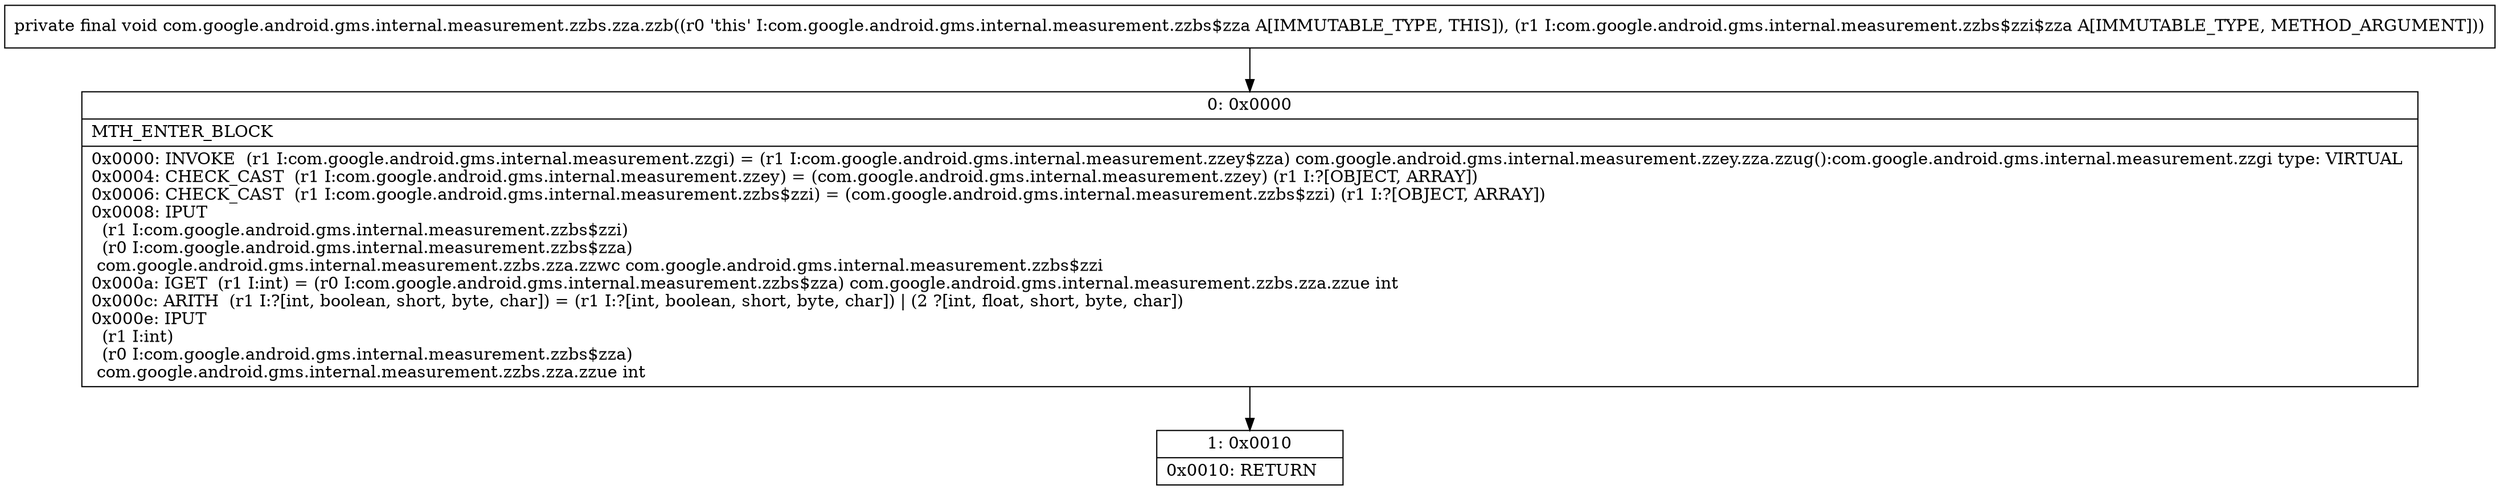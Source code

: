 digraph "CFG forcom.google.android.gms.internal.measurement.zzbs.zza.zzb(Lcom\/google\/android\/gms\/internal\/measurement\/zzbs$zzi$zza;)V" {
Node_0 [shape=record,label="{0\:\ 0x0000|MTH_ENTER_BLOCK\l|0x0000: INVOKE  (r1 I:com.google.android.gms.internal.measurement.zzgi) = (r1 I:com.google.android.gms.internal.measurement.zzey$zza) com.google.android.gms.internal.measurement.zzey.zza.zzug():com.google.android.gms.internal.measurement.zzgi type: VIRTUAL \l0x0004: CHECK_CAST  (r1 I:com.google.android.gms.internal.measurement.zzey) = (com.google.android.gms.internal.measurement.zzey) (r1 I:?[OBJECT, ARRAY]) \l0x0006: CHECK_CAST  (r1 I:com.google.android.gms.internal.measurement.zzbs$zzi) = (com.google.android.gms.internal.measurement.zzbs$zzi) (r1 I:?[OBJECT, ARRAY]) \l0x0008: IPUT  \l  (r1 I:com.google.android.gms.internal.measurement.zzbs$zzi)\l  (r0 I:com.google.android.gms.internal.measurement.zzbs$zza)\l com.google.android.gms.internal.measurement.zzbs.zza.zzwc com.google.android.gms.internal.measurement.zzbs$zzi \l0x000a: IGET  (r1 I:int) = (r0 I:com.google.android.gms.internal.measurement.zzbs$zza) com.google.android.gms.internal.measurement.zzbs.zza.zzue int \l0x000c: ARITH  (r1 I:?[int, boolean, short, byte, char]) = (r1 I:?[int, boolean, short, byte, char]) \| (2 ?[int, float, short, byte, char]) \l0x000e: IPUT  \l  (r1 I:int)\l  (r0 I:com.google.android.gms.internal.measurement.zzbs$zza)\l com.google.android.gms.internal.measurement.zzbs.zza.zzue int \l}"];
Node_1 [shape=record,label="{1\:\ 0x0010|0x0010: RETURN   \l}"];
MethodNode[shape=record,label="{private final void com.google.android.gms.internal.measurement.zzbs.zza.zzb((r0 'this' I:com.google.android.gms.internal.measurement.zzbs$zza A[IMMUTABLE_TYPE, THIS]), (r1 I:com.google.android.gms.internal.measurement.zzbs$zzi$zza A[IMMUTABLE_TYPE, METHOD_ARGUMENT])) }"];
MethodNode -> Node_0;
Node_0 -> Node_1;
}

